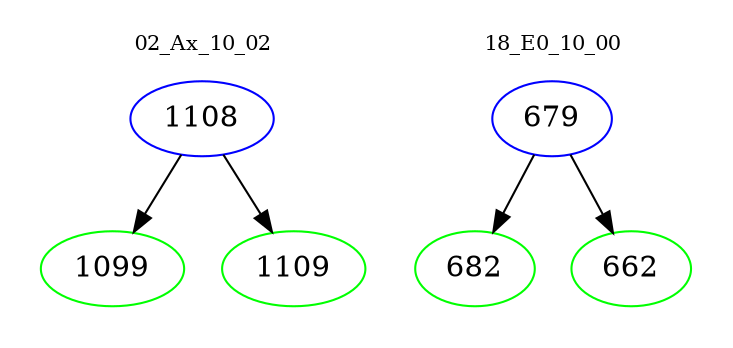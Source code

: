 digraph{
subgraph cluster_0 {
color = white
label = "02_Ax_10_02";
fontsize=10;
T0_1108 [label="1108", color="blue"]
T0_1108 -> T0_1099 [color="black"]
T0_1099 [label="1099", color="green"]
T0_1108 -> T0_1109 [color="black"]
T0_1109 [label="1109", color="green"]
}
subgraph cluster_1 {
color = white
label = "18_E0_10_00";
fontsize=10;
T1_679 [label="679", color="blue"]
T1_679 -> T1_682 [color="black"]
T1_682 [label="682", color="green"]
T1_679 -> T1_662 [color="black"]
T1_662 [label="662", color="green"]
}
}
